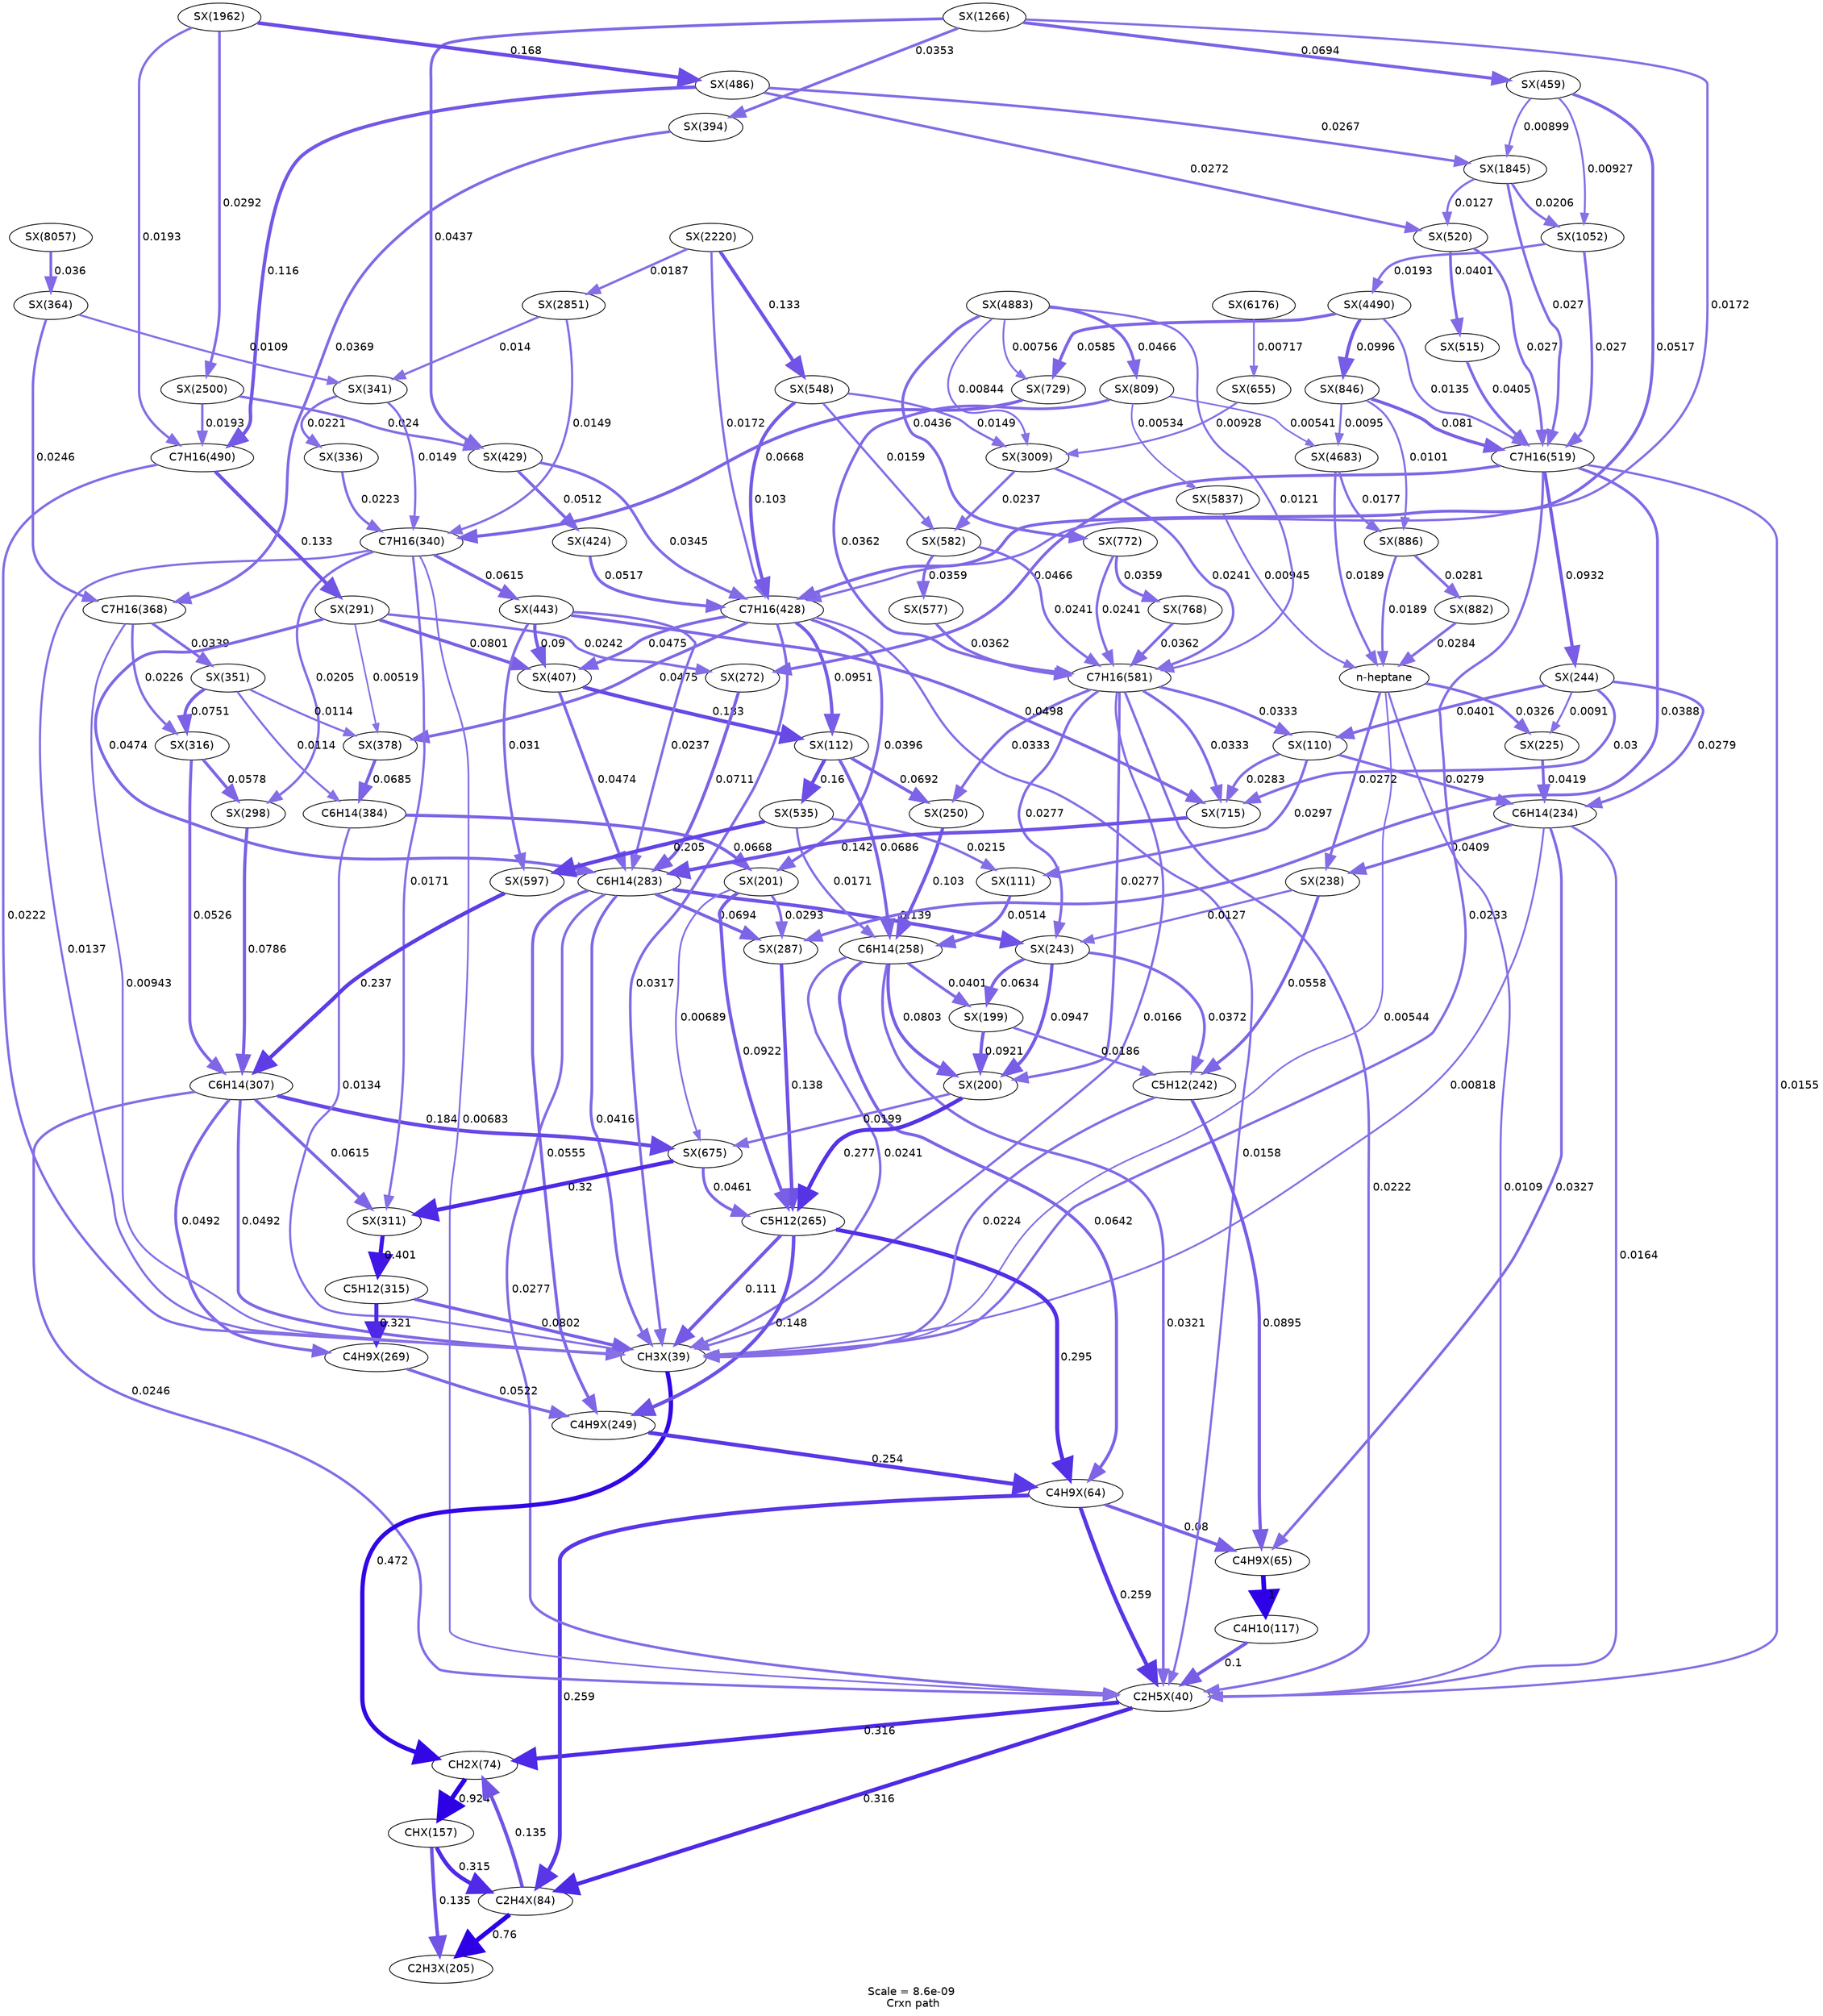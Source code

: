 digraph reaction_paths {
center=1;
s29 -> s38[fontname="Helvetica", style="setlinewidth(5.13)", arrowsize=2.56, color="0.7, 0.816, 0.9"
, label=" 0.316"];
s29 -> s39[fontname="Helvetica", style="setlinewidth(5.13)", arrowsize=2.56, color="0.7, 0.816, 0.9"
, label=" 0.316"];
s9 -> s29[fontname="Helvetica", style="setlinewidth(4.26)", arrowsize=2.13, color="0.7, 0.6, 0.9"
, label=" 0.1"];
s35 -> s29[fontname="Helvetica", style="setlinewidth(4.98)", arrowsize=2.49, color="0.7, 0.759, 0.9"
, label=" 0.259"];
s0 -> s29[fontname="Helvetica", style="setlinewidth(2.59)", arrowsize=1.29, color="0.7, 0.511, 0.9"
, label=" 0.0109"];
s14 -> s29[fontname="Helvetica", style="setlinewidth(3.29)", arrowsize=1.65, color="0.7, 0.528, 0.9"
, label=" 0.0277"];
s15 -> s29[fontname="Helvetica", style="setlinewidth(3.2)", arrowsize=1.6, color="0.7, 0.525, 0.9"
, label=" 0.0246"];
s12 -> s29[fontname="Helvetica", style="setlinewidth(3.4)", arrowsize=1.7, color="0.7, 0.532, 0.9"
, label=" 0.0321"];
s10 -> s29[fontname="Helvetica", style="setlinewidth(2.89)", arrowsize=1.45, color="0.7, 0.516, 0.9"
, label=" 0.0164"];
s20 -> s29[fontname="Helvetica", style="setlinewidth(2.87)", arrowsize=1.44, color="0.7, 0.516, 0.9"
, label=" 0.0158"];
s22 -> s29[fontname="Helvetica", style="setlinewidth(2.86)", arrowsize=1.43, color="0.7, 0.516, 0.9"
, label=" 0.0155"];
s23 -> s29[fontname="Helvetica", style="setlinewidth(3.13)", arrowsize=1.56, color="0.7, 0.522, 0.9"
, label=" 0.0222"];
s17 -> s29[fontname="Helvetica", style="setlinewidth(2.24)", arrowsize=1.12, color="0.7, 0.507, 0.9"
, label=" 0.00683"];
s38 -> s45[fontname="Helvetica", style="setlinewidth(5.94)", arrowsize=2.97, color="0.7, 1.42, 0.9"
, label=" 0.924"];
s28 -> s38[fontname="Helvetica", style="setlinewidth(5.43)", arrowsize=2.72, color="0.7, 0.972, 0.9"
, label=" 0.472"];
s39 -> s38[fontname="Helvetica", style="setlinewidth(4.49)", arrowsize=2.25, color="0.7, 0.635, 0.9"
, label=" 0.135"];
s45 -> s39[fontname="Helvetica", style="setlinewidth(5.13)", arrowsize=2.56, color="0.7, 0.815, 0.9"
, label=" 0.315"];
s45 -> s49[fontname="Helvetica", style="setlinewidth(4.49)", arrowsize=2.25, color="0.7, 0.635, 0.9"
, label=" 0.135"];
s0 -> s28[fontname="Helvetica", style="setlinewidth(2.06)", arrowsize=1.03, color="0.7, 0.505, 0.9"
, label=" 0.00544"];
s14 -> s28[fontname="Helvetica", style="setlinewidth(3.6)", arrowsize=1.8, color="0.7, 0.542, 0.9"
, label=" 0.0416"];
s15 -> s28[fontname="Helvetica", style="setlinewidth(3.73)", arrowsize=1.86, color="0.7, 0.549, 0.9"
, label=" 0.0492"];
s12 -> s28[fontname="Helvetica", style="setlinewidth(3.19)", arrowsize=1.59, color="0.7, 0.524, 0.9"
, label=" 0.0241"];
s10 -> s28[fontname="Helvetica", style="setlinewidth(2.37)", arrowsize=1.19, color="0.7, 0.508, 0.9"
, label=" 0.00818"];
s19 -> s28[fontname="Helvetica", style="setlinewidth(2.74)", arrowsize=1.37, color="0.7, 0.513, 0.9"
, label=" 0.0134"];
s13 -> s28[fontname="Helvetica", style="setlinewidth(4.34)", arrowsize=2.17, color="0.7, 0.611, 0.9"
, label=" 0.111"];
s16 -> s28[fontname="Helvetica", style="setlinewidth(4.1)", arrowsize=2.05, color="0.7, 0.58, 0.9"
, label=" 0.0802"];
s11 -> s28[fontname="Helvetica", style="setlinewidth(3.13)", arrowsize=1.57, color="0.7, 0.522, 0.9"
, label=" 0.0224"];
s20 -> s28[fontname="Helvetica", style="setlinewidth(3.39)", arrowsize=1.7, color="0.7, 0.532, 0.9"
, label=" 0.0317"];
s22 -> s28[fontname="Helvetica", style="setlinewidth(3.16)", arrowsize=1.58, color="0.7, 0.523, 0.9"
, label=" 0.0233"];
s23 -> s28[fontname="Helvetica", style="setlinewidth(2.91)", arrowsize=1.45, color="0.7, 0.517, 0.9"
, label=" 0.0166"];
s21 -> s28[fontname="Helvetica", style="setlinewidth(3.13)", arrowsize=1.56, color="0.7, 0.522, 0.9"
, label=" 0.0222"];
s17 -> s28[fontname="Helvetica", style="setlinewidth(2.76)", arrowsize=1.38, color="0.7, 0.514, 0.9"
, label=" 0.0137"];
s18 -> s28[fontname="Helvetica", style="setlinewidth(2.48)", arrowsize=1.24, color="0.7, 0.509, 0.9"
, label=" 0.00943"];
s39 -> s49[fontname="Helvetica", style="setlinewidth(5.79)", arrowsize=2.9, color="0.7, 1.26, 0.9"
, label=" 0.76"];
s35 -> s39[fontname="Helvetica", style="setlinewidth(4.98)", arrowsize=2.49, color="0.7, 0.759, 0.9"
, label=" 0.259"];
s36 -> s9[fontname="Helvetica", style="setlinewidth(6)", arrowsize=3, color="0.7, 1.5, 0.9"
, label=" 1"];
s35 -> s36[fontname="Helvetica", style="setlinewidth(4.09)", arrowsize=2.05, color="0.7, 0.58, 0.9"
, label=" 0.08"];
s10 -> s36[fontname="Helvetica", style="setlinewidth(3.42)", arrowsize=1.71, color="0.7, 0.533, 0.9"
, label=" 0.0327"];
s11 -> s36[fontname="Helvetica", style="setlinewidth(4.18)", arrowsize=2.09, color="0.7, 0.589, 0.9"
, label=" 0.0895"];
s57 -> s35[fontname="Helvetica", style="setlinewidth(4.97)", arrowsize=2.48, color="0.7, 0.754, 0.9"
, label=" 0.254"];
s12 -> s35[fontname="Helvetica", style="setlinewidth(3.93)", arrowsize=1.96, color="0.7, 0.564, 0.9"
, label=" 0.0642"];
s13 -> s35[fontname="Helvetica", style="setlinewidth(5.08)", arrowsize=2.54, color="0.7, 0.795, 0.9"
, label=" 0.295"];
s62 -> s57[fontname="Helvetica", style="setlinewidth(3.77)", arrowsize=1.89, color="0.7, 0.552, 0.9"
, label=" 0.0522"];
s14 -> s57[fontname="Helvetica", style="setlinewidth(3.82)", arrowsize=1.91, color="0.7, 0.555, 0.9"
, label=" 0.0555"];
s13 -> s57[fontname="Helvetica", style="setlinewidth(4.56)", arrowsize=2.28, color="0.7, 0.648, 0.9"
, label=" 0.148"];
s15 -> s62[fontname="Helvetica", style="setlinewidth(3.73)", arrowsize=1.86, color="0.7, 0.549, 0.9"
, label=" 0.0492"];
s16 -> s62[fontname="Helvetica", style="setlinewidth(5.14)", arrowsize=2.57, color="0.7, 0.821, 0.9"
, label=" 0.321"];
s74 -> s69[fontname="Helvetica", style="setlinewidth(3.85)", arrowsize=1.92, color="0.7, 0.558, 0.9"
, label=" 0.0578"];
s69 -> s15[fontname="Helvetica", style="setlinewidth(4.08)", arrowsize=2.04, color="0.7, 0.579, 0.9"
, label=" 0.0786"];
s17 -> s69[fontname="Helvetica", style="setlinewidth(3.07)", arrowsize=1.53, color="0.7, 0.52, 0.9"
, label=" 0.0205"];
s79 -> s74[fontname="Helvetica", style="setlinewidth(4.05)", arrowsize=2.02, color="0.7, 0.575, 0.9"
, label=" 0.0751"];
s74 -> s15[fontname="Helvetica", style="setlinewidth(3.78)", arrowsize=1.89, color="0.7, 0.553, 0.9"
, label=" 0.0526"];
s18 -> s74[fontname="Helvetica", style="setlinewidth(3.14)", arrowsize=1.57, color="0.7, 0.523, 0.9"
, label=" 0.0226"];
s79 -> s82[fontname="Helvetica", style="setlinewidth(2.62)", arrowsize=1.31, color="0.7, 0.511, 0.9"
, label=" 0.0114"];
s79 -> s19[fontname="Helvetica", style="setlinewidth(2.62)", arrowsize=1.31, color="0.7, 0.511, 0.9"
, label=" 0.0114"];
s18 -> s79[fontname="Helvetica", style="setlinewidth(3.45)", arrowsize=1.72, color="0.7, 0.534, 0.9"
, label=" 0.0339"];
s68 -> s82[fontname="Helvetica", style="setlinewidth(2.03)", arrowsize=1.01, color="0.7, 0.505, 0.9"
, label=" 0.00519"];
s82 -> s19[fontname="Helvetica", style="setlinewidth(3.98)", arrowsize=1.99, color="0.7, 0.569, 0.9"
, label=" 0.0685"];
s20 -> s82[fontname="Helvetica", style="setlinewidth(3.7)", arrowsize=1.85, color="0.7, 0.548, 0.9"
, label=" 0.0475"];
s68 -> s86[fontname="Helvetica", style="setlinewidth(4.09)", arrowsize=2.05, color="0.7, 0.58, 0.9"
, label=" 0.0801"];
s86 -> s44[fontname="Helvetica", style="setlinewidth(4.72)", arrowsize=2.36, color="0.7, 0.683, 0.9"
, label=" 0.183"];
s91 -> s86[fontname="Helvetica", style="setlinewidth(4.18)", arrowsize=2.09, color="0.7, 0.59, 0.9"
, label=" 0.09"];
s86 -> s14[fontname="Helvetica", style="setlinewidth(3.7)", arrowsize=1.85, color="0.7, 0.547, 0.9"
, label=" 0.0474"];
s20 -> s86[fontname="Helvetica", style="setlinewidth(3.7)", arrowsize=1.85, color="0.7, 0.548, 0.9"
, label=" 0.0475"];
s68 -> s63[fontname="Helvetica", style="setlinewidth(3.19)", arrowsize=1.6, color="0.7, 0.524, 0.9"
, label=" 0.0242"];
s68 -> s14[fontname="Helvetica", style="setlinewidth(3.7)", arrowsize=1.85, color="0.7, 0.547, 0.9"
, label=" 0.0474"];
s21 -> s68[fontname="Helvetica", style="setlinewidth(4.48)", arrowsize=2.24, color="0.7, 0.633, 0.9"
, label=" 0.133"];
s63 -> s14[fontname="Helvetica", style="setlinewidth(4)", arrowsize=2, color="0.7, 0.571, 0.9"
, label=" 0.0711"];
s22 -> s63[fontname="Helvetica", style="setlinewidth(3.69)", arrowsize=1.84, color="0.7, 0.547, 0.9"
, label=" 0.0466"];
s44 -> s58[fontname="Helvetica", style="setlinewidth(3.98)", arrowsize=1.99, color="0.7, 0.569, 0.9"
, label=" 0.0692"];
s44 -> s101[fontname="Helvetica", style="setlinewidth(4.62)", arrowsize=2.31, color="0.7, 0.66, 0.9"
, label=" 0.16"];
s44 -> s12[fontname="Helvetica", style="setlinewidth(3.98)", arrowsize=1.99, color="0.7, 0.569, 0.9"
, label=" 0.0686"];
s20 -> s44[fontname="Helvetica", style="setlinewidth(4.22)", arrowsize=2.11, color="0.7, 0.595, 0.9"
, label=" 0.0951"];
s58 -> s12[fontname="Helvetica", style="setlinewidth(4.28)", arrowsize=2.14, color="0.7, 0.603, 0.9"
, label=" 0.103"];
s23 -> s58[fontname="Helvetica", style="setlinewidth(3.43)", arrowsize=1.72, color="0.7, 0.533, 0.9"
, label=" 0.0333"];
s101 -> s43[fontname="Helvetica", style="setlinewidth(3.1)", arrowsize=1.55, color="0.7, 0.521, 0.9"
, label=" 0.0215"];
s101 -> s108[fontname="Helvetica", style="setlinewidth(4.8)", arrowsize=2.4, color="0.7, 0.705, 0.9"
, label=" 0.205"];
s101 -> s12[fontname="Helvetica", style="setlinewidth(2.93)", arrowsize=1.47, color="0.7, 0.517, 0.9"
, label=" 0.0171"];
s42 -> s43[fontname="Helvetica", style="setlinewidth(3.35)", arrowsize=1.67, color="0.7, 0.53, 0.9"
, label=" 0.0297"];
s43 -> s12[fontname="Helvetica", style="setlinewidth(3.76)", arrowsize=1.88, color="0.7, 0.551, 0.9"
, label=" 0.0514"];
s91 -> s108[fontname="Helvetica", style="setlinewidth(3.38)", arrowsize=1.69, color="0.7, 0.531, 0.9"
, label=" 0.031"];
s108 -> s15[fontname="Helvetica", style="setlinewidth(4.91)", arrowsize=2.46, color="0.7, 0.737, 0.9"
, label=" 0.237"];
s91 -> s122[fontname="Helvetica", style="setlinewidth(3.74)", arrowsize=1.87, color="0.7, 0.55, 0.9"
, label=" 0.0498"];
s91 -> s14[fontname="Helvetica", style="setlinewidth(3.17)", arrowsize=1.59, color="0.7, 0.524, 0.9"
, label=" 0.0237"];
s17 -> s91[fontname="Helvetica", style="setlinewidth(3.89)", arrowsize=1.95, color="0.7, 0.561, 0.9"
, label=" 0.0615"];
s42 -> s122[fontname="Helvetica", style="setlinewidth(3.31)", arrowsize=1.65, color="0.7, 0.528, 0.9"
, label=" 0.0283"];
s56 -> s122[fontname="Helvetica", style="setlinewidth(3.35)", arrowsize=1.68, color="0.7, 0.53, 0.9"
, label=" 0.03"];
s122 -> s14[fontname="Helvetica", style="setlinewidth(4.53)", arrowsize=2.26, color="0.7, 0.642, 0.9"
, label=" 0.142"];
s23 -> s122[fontname="Helvetica", style="setlinewidth(3.43)", arrowsize=1.72, color="0.7, 0.533, 0.9"
, label=" 0.0333"];
s56 -> s42[fontname="Helvetica", style="setlinewidth(3.57)", arrowsize=1.79, color="0.7, 0.54, 0.9"
, label=" 0.0401"];
s42 -> s10[fontname="Helvetica", style="setlinewidth(3.3)", arrowsize=1.65, color="0.7, 0.528, 0.9"
, label=" 0.0279"];
s23 -> s42[fontname="Helvetica", style="setlinewidth(3.43)", arrowsize=1.72, color="0.7, 0.533, 0.9"
, label=" 0.0333"];
s56 -> s50[fontname="Helvetica", style="setlinewidth(2.45)", arrowsize=1.23, color="0.7, 0.509, 0.9"
, label=" 0.0091"];
s56 -> s10[fontname="Helvetica", style="setlinewidth(3.3)", arrowsize=1.65, color="0.7, 0.528, 0.9"
, label=" 0.0279"];
s22 -> s56[fontname="Helvetica", style="setlinewidth(4.21)", arrowsize=2.1, color="0.7, 0.593, 0.9"
, label=" 0.0932"];
s0 -> s50[fontname="Helvetica", style="setlinewidth(3.42)", arrowsize=1.71, color="0.7, 0.533, 0.9"
, label=" 0.0326"];
s50 -> s10[fontname="Helvetica", style="setlinewidth(3.61)", arrowsize=1.8, color="0.7, 0.542, 0.9"
, label=" 0.0419"];
s0 -> s54[fontname="Helvetica", style="setlinewidth(3.28)", arrowsize=1.64, color="0.7, 0.527, 0.9"
, label=" 0.0272"];
s238 -> s0[fontname="Helvetica", style="setlinewidth(3)", arrowsize=1.5, color="0.7, 0.519, 0.9"
, label=" 0.0189"];
s137 -> s0[fontname="Helvetica", style="setlinewidth(3)", arrowsize=1.5, color="0.7, 0.519, 0.9"
, label=" 0.0189"];
s136 -> s0[fontname="Helvetica", style="setlinewidth(3.31)", arrowsize=1.66, color="0.7, 0.528, 0.9"
, label=" 0.0284"];
s247 -> s0[fontname="Helvetica", style="setlinewidth(2.48)", arrowsize=1.24, color="0.7, 0.509, 0.9"
, label=" 0.00945"];
s14 -> s67[fontname="Helvetica", style="setlinewidth(3.99)", arrowsize=1.99, color="0.7, 0.569, 0.9"
, label=" 0.0694"];
s14 -> s55[fontname="Helvetica", style="setlinewidth(4.51)", arrowsize=2.25, color="0.7, 0.639, 0.9"
, label=" 0.139"];
s15 -> s116[fontname="Helvetica", style="setlinewidth(4.72)", arrowsize=2.36, color="0.7, 0.684, 0.9"
, label=" 0.184"];
s15 -> s73[fontname="Helvetica", style="setlinewidth(3.89)", arrowsize=1.95, color="0.7, 0.561, 0.9"
, label=" 0.0615"];
s12 -> s47[fontname="Helvetica", style="setlinewidth(4.1)", arrowsize=2.05, color="0.7, 0.58, 0.9"
, label=" 0.0803"];
s12 -> s46[fontname="Helvetica", style="setlinewidth(3.57)", arrowsize=1.79, color="0.7, 0.54, 0.9"
, label=" 0.0401"];
s10 -> s54[fontname="Helvetica", style="setlinewidth(3.59)", arrowsize=1.79, color="0.7, 0.541, 0.9"
, label=" 0.0409"];
s19 -> s48[fontname="Helvetica", style="setlinewidth(3.96)", arrowsize=1.98, color="0.7, 0.567, 0.9"
, label=" 0.0668"];
s47 -> s116[fontname="Helvetica", style="setlinewidth(3.04)", arrowsize=1.52, color="0.7, 0.52, 0.9"
, label=" 0.0199"];
s48 -> s116[fontname="Helvetica", style="setlinewidth(2.24)", arrowsize=1.12, color="0.7, 0.507, 0.9"
, label=" 0.00689"];
s116 -> s73[fontname="Helvetica", style="setlinewidth(5.14)", arrowsize=2.57, color="0.7, 0.82, 0.9"
, label=" 0.32"];
s116 -> s13[fontname="Helvetica", style="setlinewidth(3.68)", arrowsize=1.84, color="0.7, 0.546, 0.9"
, label=" 0.0461"];
s55 -> s47[fontname="Helvetica", style="setlinewidth(4.22)", arrowsize=2.11, color="0.7, 0.595, 0.9"
, label=" 0.0947"];
s46 -> s47[fontname="Helvetica", style="setlinewidth(4.2)", arrowsize=2.1, color="0.7, 0.592, 0.9"
, label=" 0.0921"];
s47 -> s13[fontname="Helvetica", style="setlinewidth(5.03)", arrowsize=2.51, color="0.7, 0.777, 0.9"
, label=" 0.277"];
s23 -> s47[fontname="Helvetica", style="setlinewidth(3.29)", arrowsize=1.65, color="0.7, 0.528, 0.9"
, label=" 0.0277"];
s48 -> s67[fontname="Helvetica", style="setlinewidth(3.34)", arrowsize=1.67, color="0.7, 0.529, 0.9"
, label=" 0.0293"];
s48 -> s13[fontname="Helvetica", style="setlinewidth(4.2)", arrowsize=2.1, color="0.7, 0.592, 0.9"
, label=" 0.0922"];
s20 -> s48[fontname="Helvetica", style="setlinewidth(3.56)", arrowsize=1.78, color="0.7, 0.54, 0.9"
, label=" 0.0396"];
s73 -> s16[fontname="Helvetica", style="setlinewidth(5.31)", arrowsize=2.65, color="0.7, 0.901, 0.9"
, label=" 0.401"];
s17 -> s73[fontname="Helvetica", style="setlinewidth(2.93)", arrowsize=1.46, color="0.7, 0.517, 0.9"
, label=" 0.0171"];
s67 -> s13[fontname="Helvetica", style="setlinewidth(4.51)", arrowsize=2.25, color="0.7, 0.638, 0.9"
, label=" 0.138"];
s22 -> s67[fontname="Helvetica", style="setlinewidth(3.55)", arrowsize=1.77, color="0.7, 0.539, 0.9"
, label=" 0.0388"];
s54 -> s55[fontname="Helvetica", style="setlinewidth(2.7)", arrowsize=1.35, color="0.7, 0.513, 0.9"
, label=" 0.0127"];
s55 -> s46[fontname="Helvetica", style="setlinewidth(3.92)", arrowsize=1.96, color="0.7, 0.563, 0.9"
, label=" 0.0634"];
s55 -> s11[fontname="Helvetica", style="setlinewidth(3.52)", arrowsize=1.76, color="0.7, 0.537, 0.9"
, label=" 0.0372"];
s23 -> s55[fontname="Helvetica", style="setlinewidth(3.29)", arrowsize=1.65, color="0.7, 0.528, 0.9"
, label=" 0.0277"];
s54 -> s11[fontname="Helvetica", style="setlinewidth(3.82)", arrowsize=1.91, color="0.7, 0.556, 0.9"
, label=" 0.0558"];
s46 -> s11[fontname="Helvetica", style="setlinewidth(2.99)", arrowsize=1.5, color="0.7, 0.519, 0.9"
, label=" 0.0186"];
s161 -> s93[fontname="Helvetica", style="setlinewidth(3.99)", arrowsize=1.99, color="0.7, 0.569, 0.9"
, label=" 0.0694"];
s161 -> s89[fontname="Helvetica", style="setlinewidth(3.64)", arrowsize=1.82, color="0.7, 0.544, 0.9"
, label=" 0.0437"];
s161 -> s84[fontname="Helvetica", style="setlinewidth(3.48)", arrowsize=1.74, color="0.7, 0.535, 0.9"
, label=" 0.0353"];
s161 -> s20[fontname="Helvetica", style="setlinewidth(2.93)", arrowsize=1.47, color="0.7, 0.517, 0.9"
, label=" 0.0172"];
s93 -> s178[fontname="Helvetica", style="setlinewidth(2.44)", arrowsize=1.22, color="0.7, 0.509, 0.9"
, label=" 0.00899"];
s93 -> s147[fontname="Helvetica", style="setlinewidth(2.47)", arrowsize=1.23, color="0.7, 0.509, 0.9"
, label=" 0.00927"];
s93 -> s20[fontname="Helvetica", style="setlinewidth(3.76)", arrowsize=1.88, color="0.7, 0.552, 0.9"
, label=" 0.0517"];
s89 -> s88[fontname="Helvetica", style="setlinewidth(3.76)", arrowsize=1.88, color="0.7, 0.551, 0.9"
, label=" 0.0512"];
s204 -> s89[fontname="Helvetica", style="setlinewidth(3.18)", arrowsize=1.59, color="0.7, 0.524, 0.9"
, label=" 0.024"];
s89 -> s20[fontname="Helvetica", style="setlinewidth(3.46)", arrowsize=1.73, color="0.7, 0.534, 0.9"
, label=" 0.0345"];
s194 -> s103[fontname="Helvetica", style="setlinewidth(4.48)", arrowsize=2.24, color="0.7, 0.633, 0.9"
, label=" 0.133"];
s194 -> s216[fontname="Helvetica", style="setlinewidth(3)", arrowsize=1.5, color="0.7, 0.519, 0.9"
, label=" 0.0187"];
s194 -> s20[fontname="Helvetica", style="setlinewidth(2.93)", arrowsize=1.47, color="0.7, 0.517, 0.9"
, label=" 0.0172"];
s103 -> s219[fontname="Helvetica", style="setlinewidth(2.82)", arrowsize=1.41, color="0.7, 0.515, 0.9"
, label=" 0.0149"];
s103 -> s106[fontname="Helvetica", style="setlinewidth(2.87)", arrowsize=1.44, color="0.7, 0.516, 0.9"
, label=" 0.0159"];
s103 -> s20[fontname="Helvetica", style="setlinewidth(4.29)", arrowsize=2.14, color="0.7, 0.603, 0.9"
, label=" 0.103"];
s84 -> s18[fontname="Helvetica", style="setlinewidth(3.51)", arrowsize=1.75, color="0.7, 0.537, 0.9"
, label=" 0.0369"];
s216 -> s77[fontname="Helvetica", style="setlinewidth(2.78)", arrowsize=1.39, color="0.7, 0.514, 0.9"
, label=" 0.014"];
s216 -> s17[fontname="Helvetica", style="setlinewidth(2.82)", arrowsize=1.41, color="0.7, 0.515, 0.9"
, label=" 0.0149"];
s88 -> s20[fontname="Helvetica", style="setlinewidth(3.76)", arrowsize=1.88, color="0.7, 0.552, 0.9"
, label=" 0.0517"];
s184 -> s204[fontname="Helvetica", style="setlinewidth(3.33)", arrowsize=1.67, color="0.7, 0.529, 0.9"
, label=" 0.0292"];
s204 -> s21[fontname="Helvetica", style="setlinewidth(3.02)", arrowsize=1.51, color="0.7, 0.519, 0.9"
, label=" 0.0193"];
s184 -> s96[fontname="Helvetica", style="setlinewidth(4.65)", arrowsize=2.33, color="0.7, 0.668, 0.9"
, label=" 0.168"];
s184 -> s21[fontname="Helvetica", style="setlinewidth(3.02)", arrowsize=1.51, color="0.7, 0.519, 0.9"
, label=" 0.0193"];
s96 -> s178[fontname="Helvetica", style="setlinewidth(3.27)", arrowsize=1.63, color="0.7, 0.527, 0.9"
, label=" 0.0267"];
s96 -> s99[fontname="Helvetica", style="setlinewidth(3.28)", arrowsize=1.64, color="0.7, 0.527, 0.9"
, label=" 0.0272"];
s96 -> s21[fontname="Helvetica", style="setlinewidth(4.37)", arrowsize=2.19, color="0.7, 0.616, 0.9"
, label=" 0.116"];
s77 -> s76[fontname="Helvetica", style="setlinewidth(3.12)", arrowsize=1.56, color="0.7, 0.522, 0.9"
, label=" 0.0221"];
s81 -> s77[fontname="Helvetica", style="setlinewidth(2.59)", arrowsize=1.29, color="0.7, 0.511, 0.9"
, label=" 0.0109"];
s77 -> s17[fontname="Helvetica", style="setlinewidth(2.82)", arrowsize=1.41, color="0.7, 0.515, 0.9"
, label=" 0.0149"];
s76 -> s17[fontname="Helvetica", style="setlinewidth(3.13)", arrowsize=1.56, color="0.7, 0.522, 0.9"
, label=" 0.0223"];
s259 -> s81[fontname="Helvetica", style="setlinewidth(3.49)", arrowsize=1.74, color="0.7, 0.536, 0.9"
, label=" 0.036"];
s81 -> s18[fontname="Helvetica", style="setlinewidth(3.2)", arrowsize=1.6, color="0.7, 0.525, 0.9"
, label=" 0.0246"];
s178 -> s99[fontname="Helvetica", style="setlinewidth(2.7)", arrowsize=1.35, color="0.7, 0.513, 0.9"
, label=" 0.0127"];
s178 -> s147[fontname="Helvetica", style="setlinewidth(3.07)", arrowsize=1.53, color="0.7, 0.521, 0.9"
, label=" 0.0206"];
s178 -> s22[fontname="Helvetica", style="setlinewidth(3.27)", arrowsize=1.64, color="0.7, 0.527, 0.9"
, label=" 0.027"];
s99 -> s98[fontname="Helvetica", style="setlinewidth(3.57)", arrowsize=1.79, color="0.7, 0.54, 0.9"
, label=" 0.0401"];
s99 -> s22[fontname="Helvetica", style="setlinewidth(3.27)", arrowsize=1.64, color="0.7, 0.527, 0.9"
, label=" 0.027"];
s98 -> s22[fontname="Helvetica", style="setlinewidth(3.58)", arrowsize=1.79, color="0.7, 0.54, 0.9"
, label=" 0.0405"];
s147 -> s234[fontname="Helvetica", style="setlinewidth(3.02)", arrowsize=1.51, color="0.7, 0.519, 0.9"
, label=" 0.0193"];
s147 -> s22[fontname="Helvetica", style="setlinewidth(3.27)", arrowsize=1.64, color="0.7, 0.527, 0.9"
, label=" 0.027"];
s128 -> s127[fontname="Helvetica", style="setlinewidth(3.49)", arrowsize=1.74, color="0.7, 0.536, 0.9"
, label=" 0.0359"];
s241 -> s128[fontname="Helvetica", style="setlinewidth(3.63)", arrowsize=1.82, color="0.7, 0.544, 0.9"
, label=" 0.0436"];
s128 -> s23[fontname="Helvetica", style="setlinewidth(3.19)", arrowsize=1.59, color="0.7, 0.524, 0.9"
, label=" 0.0241"];
s127 -> s23[fontname="Helvetica", style="setlinewidth(3.49)", arrowsize=1.75, color="0.7, 0.536, 0.9"
, label=" 0.0362"];
s234 -> s134[fontname="Helvetica", style="setlinewidth(4.26)", arrowsize=2.13, color="0.7, 0.6, 0.9"
, label=" 0.0996"];
s234 -> s124[fontname="Helvetica", style="setlinewidth(3.86)", arrowsize=1.93, color="0.7, 0.559, 0.9"
, label=" 0.0585"];
s234 -> s22[fontname="Helvetica", style="setlinewidth(2.75)", arrowsize=1.37, color="0.7, 0.513, 0.9"
, label=" 0.0135"];
s134 -> s238[fontname="Helvetica", style="setlinewidth(2.48)", arrowsize=1.24, color="0.7, 0.509, 0.9"
, label=" 0.0095"];
s134 -> s137[fontname="Helvetica", style="setlinewidth(2.53)", arrowsize=1.27, color="0.7, 0.51, 0.9"
, label=" 0.0101"];
s134 -> s22[fontname="Helvetica", style="setlinewidth(4.1)", arrowsize=2.05, color="0.7, 0.581, 0.9"
, label=" 0.081"];
s241 -> s124[fontname="Helvetica", style="setlinewidth(2.31)", arrowsize=1.16, color="0.7, 0.508, 0.9"
, label=" 0.00756"];
s124 -> s17[fontname="Helvetica", style="setlinewidth(3.96)", arrowsize=1.98, color="0.7, 0.567, 0.9"
, label=" 0.0668"];
s241 -> s131[fontname="Helvetica", style="setlinewidth(3.68)", arrowsize=1.84, color="0.7, 0.547, 0.9"
, label=" 0.0466"];
s241 -> s219[fontname="Helvetica", style="setlinewidth(2.39)", arrowsize=1.2, color="0.7, 0.508, 0.9"
, label=" 0.00844"];
s241 -> s23[fontname="Helvetica", style="setlinewidth(2.66)", arrowsize=1.33, color="0.7, 0.512, 0.9"
, label=" 0.0121"];
s131 -> s238[fontname="Helvetica", style="setlinewidth(2.06)", arrowsize=1.03, color="0.7, 0.505, 0.9"
, label=" 0.00541"];
s131 -> s247[fontname="Helvetica", style="setlinewidth(2.05)", arrowsize=1.03, color="0.7, 0.505, 0.9"
, label=" 0.00534"];
s131 -> s23[fontname="Helvetica", style="setlinewidth(3.49)", arrowsize=1.75, color="0.7, 0.536, 0.9"
, label=" 0.0362"];
s219 -> s106[fontname="Helvetica", style="setlinewidth(3.17)", arrowsize=1.59, color="0.7, 0.524, 0.9"
, label=" 0.0237"];
s114 -> s219[fontname="Helvetica", style="setlinewidth(2.47)", arrowsize=1.23, color="0.7, 0.509, 0.9"
, label=" 0.00928"];
s219 -> s23[fontname="Helvetica", style="setlinewidth(3.19)", arrowsize=1.59, color="0.7, 0.524, 0.9"
, label=" 0.0241"];
s106 -> s105[fontname="Helvetica", style="setlinewidth(3.49)", arrowsize=1.74, color="0.7, 0.536, 0.9"
, label=" 0.0359"];
s106 -> s23[fontname="Helvetica", style="setlinewidth(3.19)", arrowsize=1.59, color="0.7, 0.524, 0.9"
, label=" 0.0241"];
s105 -> s23[fontname="Helvetica", style="setlinewidth(3.49)", arrowsize=1.75, color="0.7, 0.536, 0.9"
, label=" 0.0362"];
s249 -> s114[fontname="Helvetica", style="setlinewidth(2.27)", arrowsize=1.14, color="0.7, 0.507, 0.9"
, label=" 0.00717"];
s238 -> s137[fontname="Helvetica", style="setlinewidth(2.96)", arrowsize=1.48, color="0.7, 0.518, 0.9"
, label=" 0.0177"];
s137 -> s136[fontname="Helvetica", style="setlinewidth(3.3)", arrowsize=1.65, color="0.7, 0.528, 0.9"
, label=" 0.0281"];
s0 [ fontname="Helvetica", label="n-heptane"];
s9 [ fontname="Helvetica", label="C4H10(117)"];
s10 [ fontname="Helvetica", label="C6H14(234)"];
s11 [ fontname="Helvetica", label="C5H12(242)"];
s12 [ fontname="Helvetica", label="C6H14(258)"];
s13 [ fontname="Helvetica", label="C5H12(265)"];
s14 [ fontname="Helvetica", label="C6H14(283)"];
s15 [ fontname="Helvetica", label="C6H14(307)"];
s16 [ fontname="Helvetica", label="C5H12(315)"];
s17 [ fontname="Helvetica", label="C7H16(340)"];
s18 [ fontname="Helvetica", label="C7H16(368)"];
s19 [ fontname="Helvetica", label="C6H14(384)"];
s20 [ fontname="Helvetica", label="C7H16(428)"];
s21 [ fontname="Helvetica", label="C7H16(490)"];
s22 [ fontname="Helvetica", label="C7H16(519)"];
s23 [ fontname="Helvetica", label="C7H16(581)"];
s28 [ fontname="Helvetica", label="CH3X(39)"];
s29 [ fontname="Helvetica", label="C2H5X(40)"];
s35 [ fontname="Helvetica", label="C4H9X(64)"];
s36 [ fontname="Helvetica", label="C4H9X(65)"];
s38 [ fontname="Helvetica", label="CH2X(74)"];
s39 [ fontname="Helvetica", label="C2H4X(84)"];
s42 [ fontname="Helvetica", label="SX(110)"];
s43 [ fontname="Helvetica", label="SX(111)"];
s44 [ fontname="Helvetica", label="SX(112)"];
s45 [ fontname="Helvetica", label="CHX(157)"];
s46 [ fontname="Helvetica", label="SX(199)"];
s47 [ fontname="Helvetica", label="SX(200)"];
s48 [ fontname="Helvetica", label="SX(201)"];
s49 [ fontname="Helvetica", label="C2H3X(205)"];
s50 [ fontname="Helvetica", label="SX(225)"];
s54 [ fontname="Helvetica", label="SX(238)"];
s55 [ fontname="Helvetica", label="SX(243)"];
s56 [ fontname="Helvetica", label="SX(244)"];
s57 [ fontname="Helvetica", label="C4H9X(249)"];
s58 [ fontname="Helvetica", label="SX(250)"];
s62 [ fontname="Helvetica", label="C4H9X(269)"];
s63 [ fontname="Helvetica", label="SX(272)"];
s67 [ fontname="Helvetica", label="SX(287)"];
s68 [ fontname="Helvetica", label="SX(291)"];
s69 [ fontname="Helvetica", label="SX(298)"];
s73 [ fontname="Helvetica", label="SX(311)"];
s74 [ fontname="Helvetica", label="SX(316)"];
s76 [ fontname="Helvetica", label="SX(336)"];
s77 [ fontname="Helvetica", label="SX(341)"];
s79 [ fontname="Helvetica", label="SX(351)"];
s81 [ fontname="Helvetica", label="SX(364)"];
s82 [ fontname="Helvetica", label="SX(378)"];
s84 [ fontname="Helvetica", label="SX(394)"];
s86 [ fontname="Helvetica", label="SX(407)"];
s88 [ fontname="Helvetica", label="SX(424)"];
s89 [ fontname="Helvetica", label="SX(429)"];
s91 [ fontname="Helvetica", label="SX(443)"];
s93 [ fontname="Helvetica", label="SX(459)"];
s96 [ fontname="Helvetica", label="SX(486)"];
s98 [ fontname="Helvetica", label="SX(515)"];
s99 [ fontname="Helvetica", label="SX(520)"];
s101 [ fontname="Helvetica", label="SX(535)"];
s103 [ fontname="Helvetica", label="SX(548)"];
s105 [ fontname="Helvetica", label="SX(577)"];
s106 [ fontname="Helvetica", label="SX(582)"];
s108 [ fontname="Helvetica", label="SX(597)"];
s114 [ fontname="Helvetica", label="SX(655)"];
s116 [ fontname="Helvetica", label="SX(675)"];
s122 [ fontname="Helvetica", label="SX(715)"];
s124 [ fontname="Helvetica", label="SX(729)"];
s127 [ fontname="Helvetica", label="SX(768)"];
s128 [ fontname="Helvetica", label="SX(772)"];
s131 [ fontname="Helvetica", label="SX(809)"];
s134 [ fontname="Helvetica", label="SX(846)"];
s136 [ fontname="Helvetica", label="SX(882)"];
s137 [ fontname="Helvetica", label="SX(886)"];
s147 [ fontname="Helvetica", label="SX(1052)"];
s161 [ fontname="Helvetica", label="SX(1266)"];
s178 [ fontname="Helvetica", label="SX(1845)"];
s184 [ fontname="Helvetica", label="SX(1962)"];
s194 [ fontname="Helvetica", label="SX(2220)"];
s204 [ fontname="Helvetica", label="SX(2500)"];
s216 [ fontname="Helvetica", label="SX(2851)"];
s219 [ fontname="Helvetica", label="SX(3009)"];
s234 [ fontname="Helvetica", label="SX(4490)"];
s238 [ fontname="Helvetica", label="SX(4683)"];
s241 [ fontname="Helvetica", label="SX(4883)"];
s247 [ fontname="Helvetica", label="SX(5837)"];
s249 [ fontname="Helvetica", label="SX(6176)"];
s259 [ fontname="Helvetica", label="SX(8057)"];
 label = "Scale = 8.6e-09\l Crxn path";
 fontname = "Helvetica";
}
